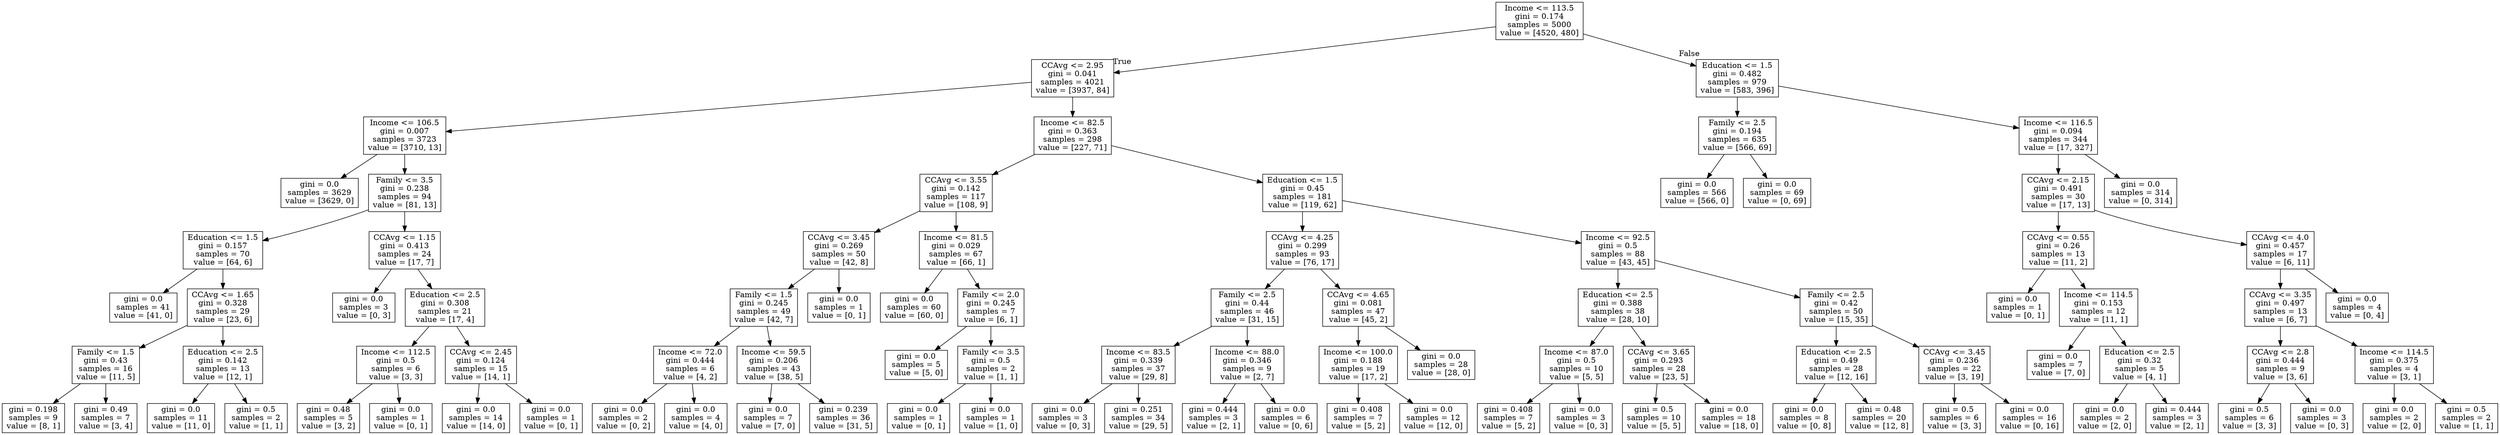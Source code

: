 digraph Tree {
node [shape=box] ;
0 [label="Income <= 113.5\ngini = 0.174\nsamples = 5000\nvalue = [4520, 480]"] ;
1 [label="CCAvg <= 2.95\ngini = 0.041\nsamples = 4021\nvalue = [3937, 84]"] ;
0 -> 1 [labeldistance=2.5, labelangle=45, headlabel="True"] ;
2 [label="Income <= 106.5\ngini = 0.007\nsamples = 3723\nvalue = [3710, 13]"] ;
1 -> 2 ;
3 [label="gini = 0.0\nsamples = 3629\nvalue = [3629, 0]"] ;
2 -> 3 ;
4 [label="Family <= 3.5\ngini = 0.238\nsamples = 94\nvalue = [81, 13]"] ;
2 -> 4 ;
5 [label="Education <= 1.5\ngini = 0.157\nsamples = 70\nvalue = [64, 6]"] ;
4 -> 5 ;
6 [label="gini = 0.0\nsamples = 41\nvalue = [41, 0]"] ;
5 -> 6 ;
7 [label="CCAvg <= 1.65\ngini = 0.328\nsamples = 29\nvalue = [23, 6]"] ;
5 -> 7 ;
8 [label="Family <= 1.5\ngini = 0.43\nsamples = 16\nvalue = [11, 5]"] ;
7 -> 8 ;
9 [label="gini = 0.198\nsamples = 9\nvalue = [8, 1]"] ;
8 -> 9 ;
10 [label="gini = 0.49\nsamples = 7\nvalue = [3, 4]"] ;
8 -> 10 ;
11 [label="Education <= 2.5\ngini = 0.142\nsamples = 13\nvalue = [12, 1]"] ;
7 -> 11 ;
12 [label="gini = 0.0\nsamples = 11\nvalue = [11, 0]"] ;
11 -> 12 ;
13 [label="gini = 0.5\nsamples = 2\nvalue = [1, 1]"] ;
11 -> 13 ;
14 [label="CCAvg <= 1.15\ngini = 0.413\nsamples = 24\nvalue = [17, 7]"] ;
4 -> 14 ;
15 [label="gini = 0.0\nsamples = 3\nvalue = [0, 3]"] ;
14 -> 15 ;
16 [label="Education <= 2.5\ngini = 0.308\nsamples = 21\nvalue = [17, 4]"] ;
14 -> 16 ;
17 [label="Income <= 112.5\ngini = 0.5\nsamples = 6\nvalue = [3, 3]"] ;
16 -> 17 ;
18 [label="gini = 0.48\nsamples = 5\nvalue = [3, 2]"] ;
17 -> 18 ;
19 [label="gini = 0.0\nsamples = 1\nvalue = [0, 1]"] ;
17 -> 19 ;
20 [label="CCAvg <= 2.45\ngini = 0.124\nsamples = 15\nvalue = [14, 1]"] ;
16 -> 20 ;
21 [label="gini = 0.0\nsamples = 14\nvalue = [14, 0]"] ;
20 -> 21 ;
22 [label="gini = 0.0\nsamples = 1\nvalue = [0, 1]"] ;
20 -> 22 ;
23 [label="Income <= 82.5\ngini = 0.363\nsamples = 298\nvalue = [227, 71]"] ;
1 -> 23 ;
24 [label="CCAvg <= 3.55\ngini = 0.142\nsamples = 117\nvalue = [108, 9]"] ;
23 -> 24 ;
25 [label="CCAvg <= 3.45\ngini = 0.269\nsamples = 50\nvalue = [42, 8]"] ;
24 -> 25 ;
26 [label="Family <= 1.5\ngini = 0.245\nsamples = 49\nvalue = [42, 7]"] ;
25 -> 26 ;
27 [label="Income <= 72.0\ngini = 0.444\nsamples = 6\nvalue = [4, 2]"] ;
26 -> 27 ;
28 [label="gini = 0.0\nsamples = 2\nvalue = [0, 2]"] ;
27 -> 28 ;
29 [label="gini = 0.0\nsamples = 4\nvalue = [4, 0]"] ;
27 -> 29 ;
30 [label="Income <= 59.5\ngini = 0.206\nsamples = 43\nvalue = [38, 5]"] ;
26 -> 30 ;
31 [label="gini = 0.0\nsamples = 7\nvalue = [7, 0]"] ;
30 -> 31 ;
32 [label="gini = 0.239\nsamples = 36\nvalue = [31, 5]"] ;
30 -> 32 ;
33 [label="gini = 0.0\nsamples = 1\nvalue = [0, 1]"] ;
25 -> 33 ;
34 [label="Income <= 81.5\ngini = 0.029\nsamples = 67\nvalue = [66, 1]"] ;
24 -> 34 ;
35 [label="gini = 0.0\nsamples = 60\nvalue = [60, 0]"] ;
34 -> 35 ;
36 [label="Family <= 2.0\ngini = 0.245\nsamples = 7\nvalue = [6, 1]"] ;
34 -> 36 ;
37 [label="gini = 0.0\nsamples = 5\nvalue = [5, 0]"] ;
36 -> 37 ;
38 [label="Family <= 3.5\ngini = 0.5\nsamples = 2\nvalue = [1, 1]"] ;
36 -> 38 ;
39 [label="gini = 0.0\nsamples = 1\nvalue = [0, 1]"] ;
38 -> 39 ;
40 [label="gini = 0.0\nsamples = 1\nvalue = [1, 0]"] ;
38 -> 40 ;
41 [label="Education <= 1.5\ngini = 0.45\nsamples = 181\nvalue = [119, 62]"] ;
23 -> 41 ;
42 [label="CCAvg <= 4.25\ngini = 0.299\nsamples = 93\nvalue = [76, 17]"] ;
41 -> 42 ;
43 [label="Family <= 2.5\ngini = 0.44\nsamples = 46\nvalue = [31, 15]"] ;
42 -> 43 ;
44 [label="Income <= 83.5\ngini = 0.339\nsamples = 37\nvalue = [29, 8]"] ;
43 -> 44 ;
45 [label="gini = 0.0\nsamples = 3\nvalue = [0, 3]"] ;
44 -> 45 ;
46 [label="gini = 0.251\nsamples = 34\nvalue = [29, 5]"] ;
44 -> 46 ;
47 [label="Income <= 88.0\ngini = 0.346\nsamples = 9\nvalue = [2, 7]"] ;
43 -> 47 ;
48 [label="gini = 0.444\nsamples = 3\nvalue = [2, 1]"] ;
47 -> 48 ;
49 [label="gini = 0.0\nsamples = 6\nvalue = [0, 6]"] ;
47 -> 49 ;
50 [label="CCAvg <= 4.65\ngini = 0.081\nsamples = 47\nvalue = [45, 2]"] ;
42 -> 50 ;
51 [label="Income <= 100.0\ngini = 0.188\nsamples = 19\nvalue = [17, 2]"] ;
50 -> 51 ;
52 [label="gini = 0.408\nsamples = 7\nvalue = [5, 2]"] ;
51 -> 52 ;
53 [label="gini = 0.0\nsamples = 12\nvalue = [12, 0]"] ;
51 -> 53 ;
54 [label="gini = 0.0\nsamples = 28\nvalue = [28, 0]"] ;
50 -> 54 ;
55 [label="Income <= 92.5\ngini = 0.5\nsamples = 88\nvalue = [43, 45]"] ;
41 -> 55 ;
56 [label="Education <= 2.5\ngini = 0.388\nsamples = 38\nvalue = [28, 10]"] ;
55 -> 56 ;
57 [label="Income <= 87.0\ngini = 0.5\nsamples = 10\nvalue = [5, 5]"] ;
56 -> 57 ;
58 [label="gini = 0.408\nsamples = 7\nvalue = [5, 2]"] ;
57 -> 58 ;
59 [label="gini = 0.0\nsamples = 3\nvalue = [0, 3]"] ;
57 -> 59 ;
60 [label="CCAvg <= 3.65\ngini = 0.293\nsamples = 28\nvalue = [23, 5]"] ;
56 -> 60 ;
61 [label="gini = 0.5\nsamples = 10\nvalue = [5, 5]"] ;
60 -> 61 ;
62 [label="gini = 0.0\nsamples = 18\nvalue = [18, 0]"] ;
60 -> 62 ;
63 [label="Family <= 2.5\ngini = 0.42\nsamples = 50\nvalue = [15, 35]"] ;
55 -> 63 ;
64 [label="Education <= 2.5\ngini = 0.49\nsamples = 28\nvalue = [12, 16]"] ;
63 -> 64 ;
65 [label="gini = 0.0\nsamples = 8\nvalue = [0, 8]"] ;
64 -> 65 ;
66 [label="gini = 0.48\nsamples = 20\nvalue = [12, 8]"] ;
64 -> 66 ;
67 [label="CCAvg <= 3.45\ngini = 0.236\nsamples = 22\nvalue = [3, 19]"] ;
63 -> 67 ;
68 [label="gini = 0.5\nsamples = 6\nvalue = [3, 3]"] ;
67 -> 68 ;
69 [label="gini = 0.0\nsamples = 16\nvalue = [0, 16]"] ;
67 -> 69 ;
70 [label="Education <= 1.5\ngini = 0.482\nsamples = 979\nvalue = [583, 396]"] ;
0 -> 70 [labeldistance=2.5, labelangle=-45, headlabel="False"] ;
71 [label="Family <= 2.5\ngini = 0.194\nsamples = 635\nvalue = [566, 69]"] ;
70 -> 71 ;
72 [label="gini = 0.0\nsamples = 566\nvalue = [566, 0]"] ;
71 -> 72 ;
73 [label="gini = 0.0\nsamples = 69\nvalue = [0, 69]"] ;
71 -> 73 ;
74 [label="Income <= 116.5\ngini = 0.094\nsamples = 344\nvalue = [17, 327]"] ;
70 -> 74 ;
75 [label="CCAvg <= 2.15\ngini = 0.491\nsamples = 30\nvalue = [17, 13]"] ;
74 -> 75 ;
76 [label="CCAvg <= 0.55\ngini = 0.26\nsamples = 13\nvalue = [11, 2]"] ;
75 -> 76 ;
77 [label="gini = 0.0\nsamples = 1\nvalue = [0, 1]"] ;
76 -> 77 ;
78 [label="Income <= 114.5\ngini = 0.153\nsamples = 12\nvalue = [11, 1]"] ;
76 -> 78 ;
79 [label="gini = 0.0\nsamples = 7\nvalue = [7, 0]"] ;
78 -> 79 ;
80 [label="Education <= 2.5\ngini = 0.32\nsamples = 5\nvalue = [4, 1]"] ;
78 -> 80 ;
81 [label="gini = 0.0\nsamples = 2\nvalue = [2, 0]"] ;
80 -> 81 ;
82 [label="gini = 0.444\nsamples = 3\nvalue = [2, 1]"] ;
80 -> 82 ;
83 [label="CCAvg <= 4.0\ngini = 0.457\nsamples = 17\nvalue = [6, 11]"] ;
75 -> 83 ;
84 [label="CCAvg <= 3.35\ngini = 0.497\nsamples = 13\nvalue = [6, 7]"] ;
83 -> 84 ;
85 [label="CCAvg <= 2.8\ngini = 0.444\nsamples = 9\nvalue = [3, 6]"] ;
84 -> 85 ;
86 [label="gini = 0.5\nsamples = 6\nvalue = [3, 3]"] ;
85 -> 86 ;
87 [label="gini = 0.0\nsamples = 3\nvalue = [0, 3]"] ;
85 -> 87 ;
88 [label="Income <= 114.5\ngini = 0.375\nsamples = 4\nvalue = [3, 1]"] ;
84 -> 88 ;
89 [label="gini = 0.0\nsamples = 2\nvalue = [2, 0]"] ;
88 -> 89 ;
90 [label="gini = 0.5\nsamples = 2\nvalue = [1, 1]"] ;
88 -> 90 ;
91 [label="gini = 0.0\nsamples = 4\nvalue = [0, 4]"] ;
83 -> 91 ;
92 [label="gini = 0.0\nsamples = 314\nvalue = [0, 314]"] ;
74 -> 92 ;
}